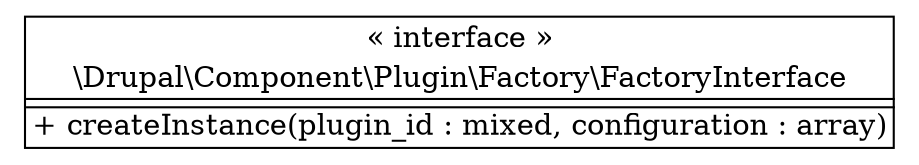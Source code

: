 digraph "Class Diagram" {
  node [shape=plaintext]
  "\\Drupal\\Component\\Plugin\\Factory\\FactoryInterface" [
    label=<
<table border="1" cellpadding="2" cellspacing="0" cellborder="0">
<tr><td align="center">&laquo; interface &raquo;</td></tr>
<tr><td align="center" title="interface FactoryInterface">\\Drupal\\Component\\Plugin\\Factory\\FactoryInterface</td></tr><hr />
<tr><td></td></tr>
<hr />
<tr><td align="left" title="public createInstance">+ createInstance(plugin_id : mixed, configuration : array)</td></tr>
</table>
  >
  ];
}